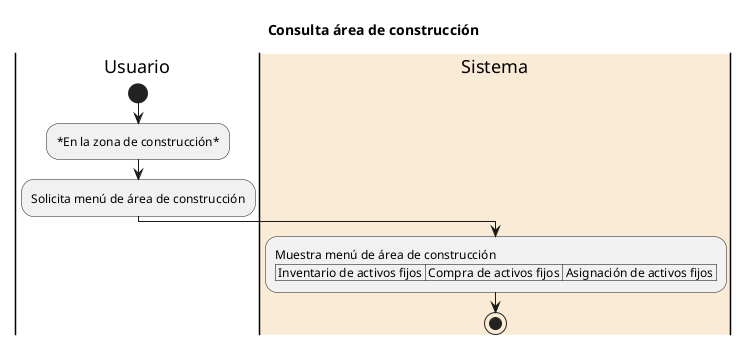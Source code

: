 @startuml Consulta área de construcción
title Consulta área de construcción

|Usuario|
start
:*En la zona de construcción*;
:Solicita menú de área de construcción;

|#AntiqueWhite|Sistema|
:Muestra menú de área de construcción\
\n| Inventario de activos fijos | Compra de activos fijos | Asignación de activos fijos |;

stop

@enduml